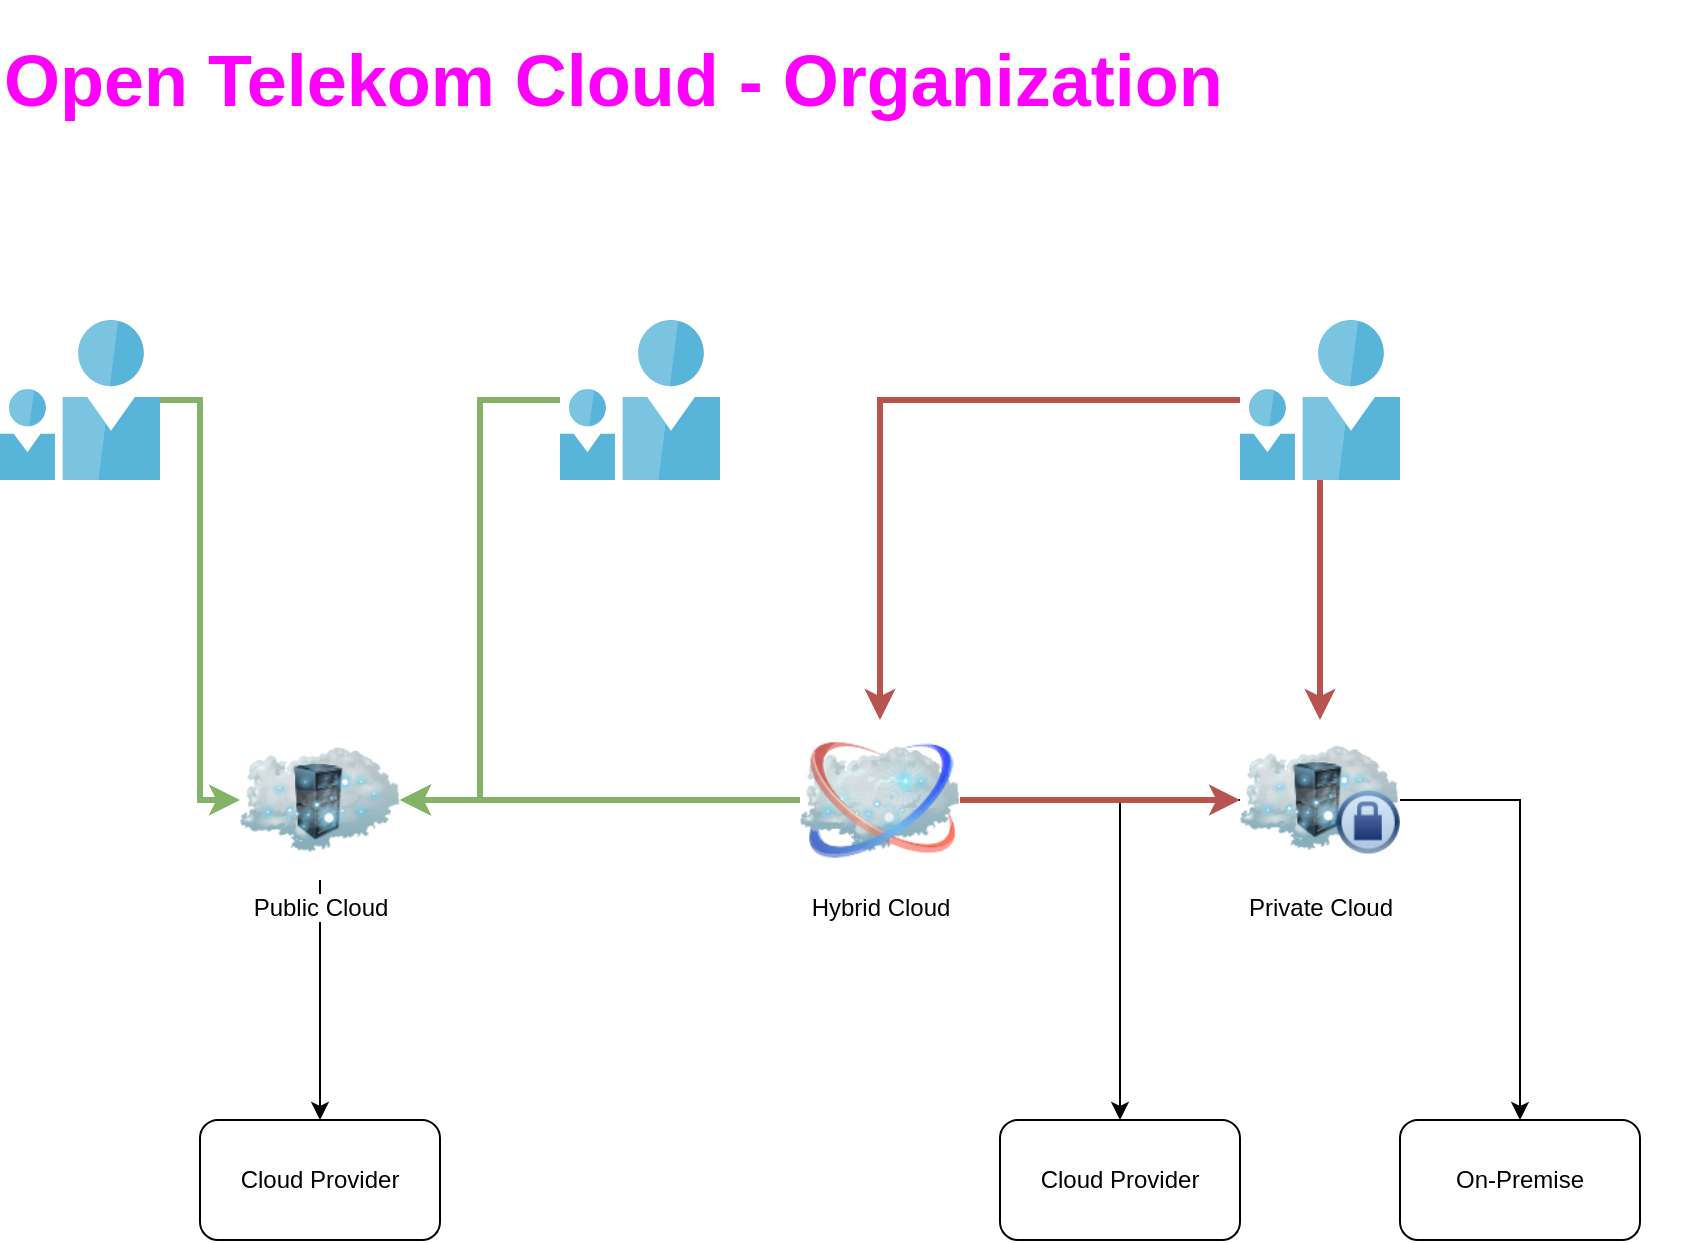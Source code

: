<mxfile version="24.4.4" type="github">
  <diagram name="Seite-1" id="_sWmO80KWCyJil2Q307q">
    <mxGraphModel dx="984" dy="695" grid="1" gridSize="10" guides="1" tooltips="1" connect="1" arrows="1" fold="1" page="1" pageScale="1" pageWidth="3300" pageHeight="4681" math="0" shadow="0">
      <root>
        <mxCell id="0" />
        <mxCell id="1" parent="0" />
        <mxCell id="9Xscl2HZq7r5XEgvBZDw-1" value="Open Telekom Cloud - Organization" style="text;html=1;align=left;verticalAlign=middle;whiteSpace=wrap;rounded=0;fontStyle=1;fontSize=36;fontColor=#FF00FF;" vertex="1" parent="1">
          <mxGeometry x="80" y="80" width="840" height="80" as="geometry" />
        </mxCell>
        <mxCell id="9Xscl2HZq7r5XEgvBZDw-8" style="edgeStyle=orthogonalEdgeStyle;rounded=0;orthogonalLoop=1;jettySize=auto;html=1;entryX=0;entryY=0.5;entryDx=0;entryDy=0;strokeWidth=3;fillColor=#d5e8d4;strokeColor=#82b366;" edge="1" parent="1" source="9Xscl2HZq7r5XEgvBZDw-3" target="9Xscl2HZq7r5XEgvBZDw-4">
          <mxGeometry relative="1" as="geometry" />
        </mxCell>
        <mxCell id="9Xscl2HZq7r5XEgvBZDw-3" value="" style="image;sketch=0;aspect=fixed;html=1;points=[];align=center;fontSize=12;image=img/lib/mscae/Two_User_Icon.svg;" vertex="1" parent="1">
          <mxGeometry x="80" y="240" width="80" height="80" as="geometry" />
        </mxCell>
        <mxCell id="9Xscl2HZq7r5XEgvBZDw-19" style="edgeStyle=orthogonalEdgeStyle;rounded=0;orthogonalLoop=1;jettySize=auto;html=1;exitX=0.5;exitY=1;exitDx=0;exitDy=0;" edge="1" parent="1" source="9Xscl2HZq7r5XEgvBZDw-4" target="9Xscl2HZq7r5XEgvBZDw-12">
          <mxGeometry relative="1" as="geometry" />
        </mxCell>
        <mxCell id="9Xscl2HZq7r5XEgvBZDw-4" value="Public Cloud" style="image;html=1;image=img/lib/clip_art/networking/Cloud_Rack_128x128.png" vertex="1" parent="1">
          <mxGeometry x="200" y="440" width="80" height="80" as="geometry" />
        </mxCell>
        <mxCell id="9Xscl2HZq7r5XEgvBZDw-9" style="edgeStyle=orthogonalEdgeStyle;rounded=0;orthogonalLoop=1;jettySize=auto;html=1;entryX=1;entryY=0.5;entryDx=0;entryDy=0;strokeWidth=3;fillColor=#d5e8d4;strokeColor=#82b366;" edge="1" parent="1" source="9Xscl2HZq7r5XEgvBZDw-5" target="9Xscl2HZq7r5XEgvBZDw-4">
          <mxGeometry relative="1" as="geometry" />
        </mxCell>
        <mxCell id="9Xscl2HZq7r5XEgvBZDw-5" value="" style="image;sketch=0;aspect=fixed;html=1;points=[];align=center;fontSize=12;image=img/lib/mscae/Two_User_Icon.svg;" vertex="1" parent="1">
          <mxGeometry x="360" y="240" width="80" height="80" as="geometry" />
        </mxCell>
        <mxCell id="9Xscl2HZq7r5XEgvBZDw-10" style="edgeStyle=orthogonalEdgeStyle;rounded=0;orthogonalLoop=1;jettySize=auto;html=1;strokeWidth=3;fillColor=#f8cecc;strokeColor=#b85450;" edge="1" parent="1" source="9Xscl2HZq7r5XEgvBZDw-6" target="9Xscl2HZq7r5XEgvBZDw-7">
          <mxGeometry relative="1" as="geometry" />
        </mxCell>
        <mxCell id="9Xscl2HZq7r5XEgvBZDw-23" style="edgeStyle=orthogonalEdgeStyle;rounded=0;orthogonalLoop=1;jettySize=auto;html=1;strokeWidth=3;fillColor=#f8cecc;strokeColor=#b85450;" edge="1" parent="1" source="9Xscl2HZq7r5XEgvBZDw-6" target="9Xscl2HZq7r5XEgvBZDw-16">
          <mxGeometry relative="1" as="geometry" />
        </mxCell>
        <mxCell id="9Xscl2HZq7r5XEgvBZDw-6" value="" style="image;sketch=0;aspect=fixed;html=1;points=[];align=center;fontSize=12;image=img/lib/mscae/Two_User_Icon.svg;" vertex="1" parent="1">
          <mxGeometry x="700" y="240" width="80" height="80" as="geometry" />
        </mxCell>
        <mxCell id="9Xscl2HZq7r5XEgvBZDw-14" style="edgeStyle=orthogonalEdgeStyle;rounded=0;orthogonalLoop=1;jettySize=auto;html=1;entryX=0.5;entryY=0;entryDx=0;entryDy=0;exitX=0;exitY=0.5;exitDx=0;exitDy=0;" edge="1" parent="1" source="9Xscl2HZq7r5XEgvBZDw-7" target="9Xscl2HZq7r5XEgvBZDw-13">
          <mxGeometry relative="1" as="geometry" />
        </mxCell>
        <mxCell id="9Xscl2HZq7r5XEgvBZDw-15" style="edgeStyle=orthogonalEdgeStyle;rounded=0;orthogonalLoop=1;jettySize=auto;html=1;entryX=0.5;entryY=0;entryDx=0;entryDy=0;exitX=1;exitY=0.5;exitDx=0;exitDy=0;" edge="1" parent="1" source="9Xscl2HZq7r5XEgvBZDw-7" target="9Xscl2HZq7r5XEgvBZDw-11">
          <mxGeometry relative="1" as="geometry" />
        </mxCell>
        <mxCell id="9Xscl2HZq7r5XEgvBZDw-7" value="Private Cloud" style="image;html=1;image=img/lib/clip_art/networking/Cloud_Rack_Private_128x128.png" vertex="1" parent="1">
          <mxGeometry x="700" y="440" width="80" height="80" as="geometry" />
        </mxCell>
        <mxCell id="9Xscl2HZq7r5XEgvBZDw-11" value="On-Premise" style="rounded=1;whiteSpace=wrap;html=1;" vertex="1" parent="1">
          <mxGeometry x="780" y="640" width="120" height="60" as="geometry" />
        </mxCell>
        <mxCell id="9Xscl2HZq7r5XEgvBZDw-12" value="Cloud Provider" style="rounded=1;whiteSpace=wrap;html=1;" vertex="1" parent="1">
          <mxGeometry x="180" y="640" width="120" height="60" as="geometry" />
        </mxCell>
        <mxCell id="9Xscl2HZq7r5XEgvBZDw-13" value="Cloud Provider" style="rounded=1;whiteSpace=wrap;html=1;" vertex="1" parent="1">
          <mxGeometry x="580" y="640" width="120" height="60" as="geometry" />
        </mxCell>
        <mxCell id="9Xscl2HZq7r5XEgvBZDw-21" style="edgeStyle=orthogonalEdgeStyle;rounded=0;orthogonalLoop=1;jettySize=auto;html=1;entryX=1;entryY=0.5;entryDx=0;entryDy=0;strokeWidth=3;fillColor=#d5e8d4;strokeColor=#82b366;" edge="1" parent="1" source="9Xscl2HZq7r5XEgvBZDw-16" target="9Xscl2HZq7r5XEgvBZDw-4">
          <mxGeometry relative="1" as="geometry" />
        </mxCell>
        <mxCell id="9Xscl2HZq7r5XEgvBZDw-22" style="edgeStyle=orthogonalEdgeStyle;rounded=0;orthogonalLoop=1;jettySize=auto;html=1;exitX=1;exitY=0.5;exitDx=0;exitDy=0;entryX=0;entryY=0.5;entryDx=0;entryDy=0;strokeWidth=3;fillColor=#f8cecc;strokeColor=#b85450;" edge="1" parent="1" source="9Xscl2HZq7r5XEgvBZDw-16" target="9Xscl2HZq7r5XEgvBZDw-7">
          <mxGeometry relative="1" as="geometry" />
        </mxCell>
        <mxCell id="9Xscl2HZq7r5XEgvBZDw-16" value="Hybrid Cloud" style="image;html=1;image=img/lib/clip_art/networking/Cloud_128x128.png" vertex="1" parent="1">
          <mxGeometry x="480" y="440" width="80" height="80" as="geometry" />
        </mxCell>
      </root>
    </mxGraphModel>
  </diagram>
</mxfile>
